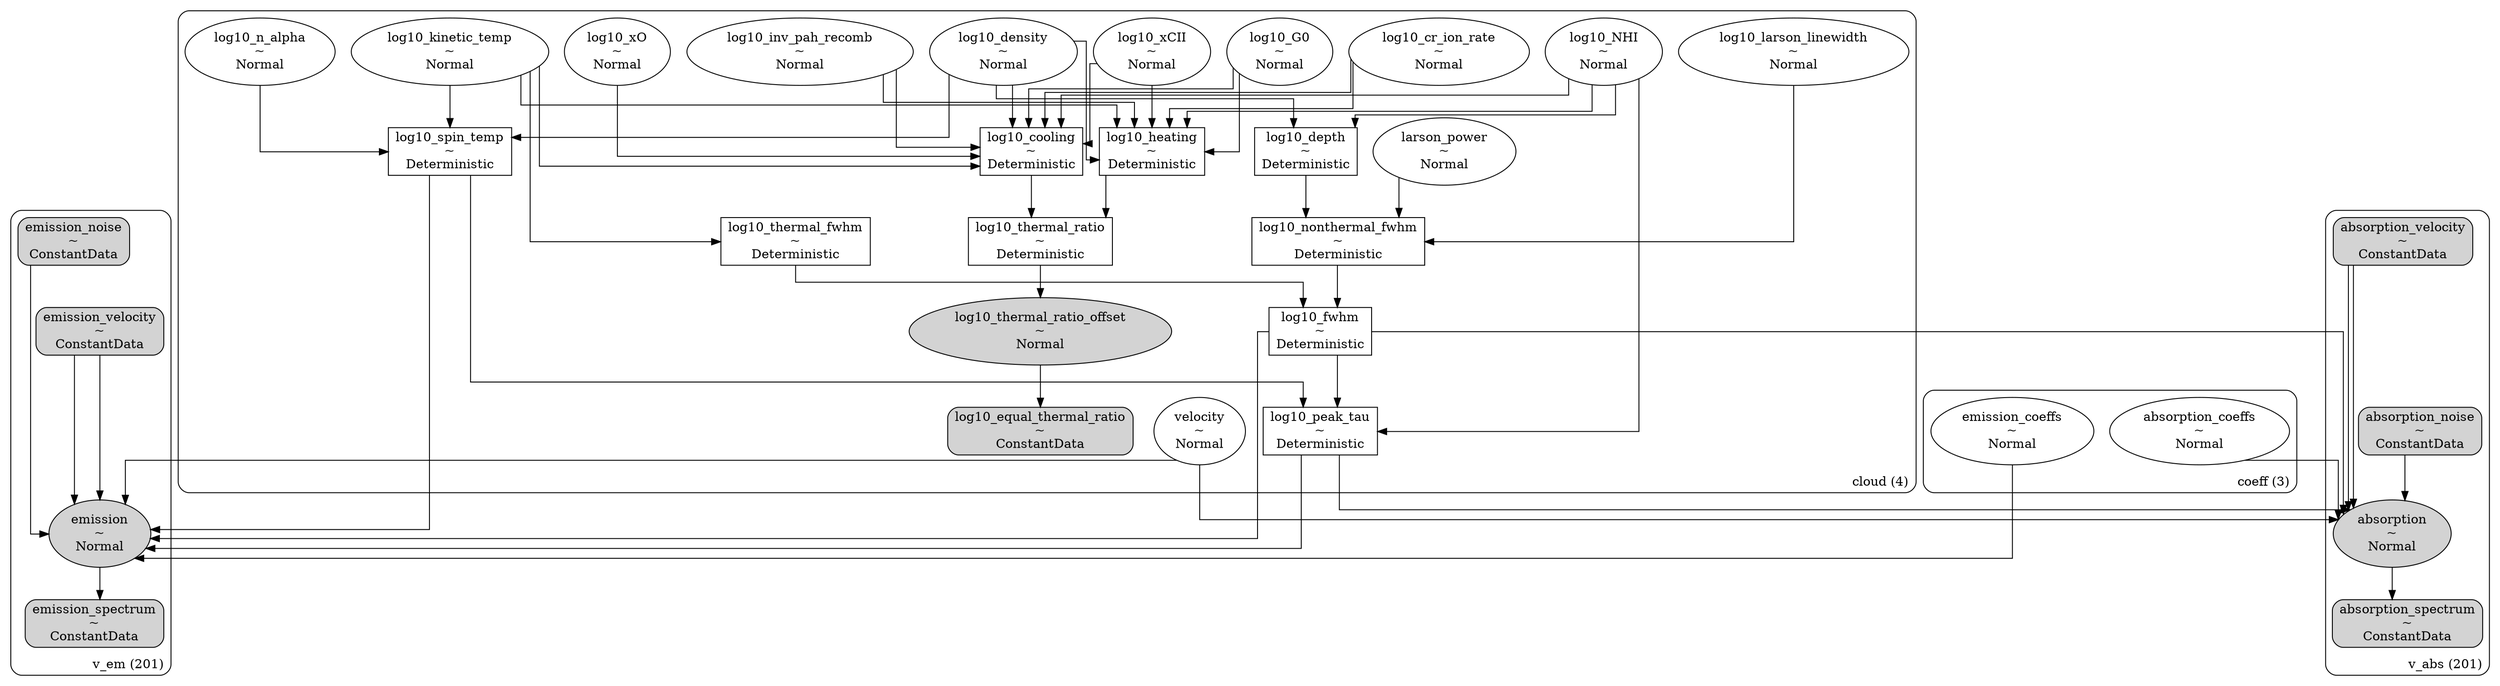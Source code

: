 digraph {
	graph [newrank=false,
		rankdir=TB,
		splines=ortho
	];
	subgraph "clusterv_em (201)" {
		graph [label="v_em (201)",
			labeljust=r,
			labelloc=b,
			style=rounded
		];
		emission_spectrum	[label="emission_spectrum
~
ConstantData",
			shape=box,
			style="rounded, filled"];
		emission_spectrum	[label="emission_spectrum
~
ConstantData",
			shape=box,
			style="rounded, filled"];
		emission_velocity	[label="emission_velocity
~
ConstantData",
			shape=box,
			style="rounded, filled"];
		emission_velocity	[label="emission_velocity
~
ConstantData",
			shape=box,
			style="rounded, filled"];
		emission	[label="emission
~
Normal",
			shape=ellipse,
			style=filled];
		emission_noise	[label="emission_noise
~
ConstantData",
			shape=box,
			style="rounded, filled"];
	}
	subgraph "clusterv_abs (201)" {
		graph [label="v_abs (201)",
			labeljust=r,
			labelloc=b,
			style=rounded
		];
		absorption	[label="absorption
~
Normal",
			shape=ellipse,
			style=filled];
		absorption_noise	[label="absorption_noise
~
ConstantData",
			shape=box,
			style="rounded, filled"];
		absorption_spectrum	[label="absorption_spectrum
~
ConstantData",
			shape=box,
			style="rounded, filled"];
		absorption_velocity	[label="absorption_velocity
~
ConstantData",
			shape=box,
			style="rounded, filled"];
		absorption_spectrum	[label="absorption_spectrum
~
ConstantData",
			shape=box,
			style="rounded, filled"];
		absorption_velocity	[label="absorption_velocity
~
ConstantData",
			shape=box,
			style="rounded, filled"];
	}
	subgraph "clustercloud (4)" {
		graph [label="cloud (4)",
			labeljust=r,
			labelloc=b,
			style=rounded
		];
		log10_thermal_ratio	[label="log10_thermal_ratio
~
Deterministic",
			shape=box];
		log10_xO	[label="log10_xO
~
Normal",
			shape=ellipse];
		log10_thermal_ratio_offset	[label="log10_thermal_ratio_offset
~
Normal",
			shape=ellipse,
			style=filled];
		log10_depth	[label="log10_depth
~
Deterministic",
			shape=box];
		log10_spin_temp	[label="log10_spin_temp
~
Deterministic",
			shape=box];
		log10_nonthermal_fwhm	[label="log10_nonthermal_fwhm
~
Deterministic",
			shape=box];
		larson_power	[label="larson_power
~
Normal",
			shape=ellipse];
		log10_equal_thermal_ratio	[label="log10_equal_thermal_ratio
~
ConstantData",
			shape=box,
			style="rounded, filled"];
		log10_NHI	[label="log10_NHI
~
Normal",
			shape=ellipse];
		log10_peak_tau	[label="log10_peak_tau
~
Deterministic",
			shape=box];
		log10_thermal_fwhm	[label="log10_thermal_fwhm
~
Deterministic",
			shape=box];
		log10_fwhm	[label="log10_fwhm
~
Deterministic",
			shape=box];
		log10_heating	[label="log10_heating
~
Deterministic",
			shape=box];
		log10_kinetic_temp	[label="log10_kinetic_temp
~
Normal",
			shape=ellipse];
		velocity	[label="velocity
~
Normal",
			shape=ellipse];
		log10_G0	[label="log10_G0
~
Normal",
			shape=ellipse];
		log10_n_alpha	[label="log10_n_alpha
~
Normal",
			shape=ellipse];
		log10_xCII	[label="log10_xCII
~
Normal",
			shape=ellipse];
		log10_inv_pah_recomb	[label="log10_inv_pah_recomb
~
Normal",
			shape=ellipse];
		log10_cr_ion_rate	[label="log10_cr_ion_rate
~
Normal",
			shape=ellipse];
		log10_density	[label="log10_density
~
Normal",
			shape=ellipse];
		log10_cooling	[label="log10_cooling
~
Deterministic",
			shape=box];
		log10_larson_linewidth	[label="log10_larson_linewidth
~
Normal",
			shape=ellipse];
	}
	subgraph "clustercoeff (3)" {
		graph [label="coeff (3)",
			labeljust=r,
			labelloc=b,
			style=rounded
		];
		emission_coeffs	[label="emission_coeffs
~
Normal",
			shape=ellipse];
		absorption_coeffs	[label="absorption_coeffs
~
Normal",
			shape=ellipse];
	}
	emission_velocity -> emission	[minlen=1];
	emission_velocity -> emission	[minlen=2];
	emission -> emission_spectrum	[minlen=1];
	emission_noise -> emission	[minlen=3];
	absorption -> absorption_spectrum	[minlen=1];
	absorption_noise -> absorption	[minlen=1];
	absorption_velocity -> absorption	[minlen=2];
	absorption_velocity -> absorption	[minlen=3];
	log10_thermal_ratio -> log10_thermal_ratio_offset;
	log10_xO -> log10_cooling	[minlen=1];
	log10_thermal_ratio_offset -> log10_equal_thermal_ratio	[minlen=1];
	log10_depth -> log10_nonthermal_fwhm;
	log10_spin_temp -> emission;
	log10_spin_temp -> log10_peak_tau;
	log10_nonthermal_fwhm -> log10_fwhm;
	larson_power -> log10_nonthermal_fwhm	[minlen=1];
	log10_NHI -> log10_depth;
	log10_NHI -> log10_peak_tau;
	log10_NHI -> log10_heating;
	log10_NHI -> log10_cooling;
	log10_peak_tau -> emission;
	log10_peak_tau -> absorption;
	log10_thermal_fwhm -> log10_fwhm;
	log10_fwhm -> emission;
	log10_fwhm -> absorption;
	log10_fwhm -> log10_peak_tau;
	log10_heating -> log10_thermal_ratio;
	log10_kinetic_temp -> log10_spin_temp;
	log10_kinetic_temp -> log10_thermal_fwhm;
	log10_kinetic_temp -> log10_heating;
	log10_kinetic_temp -> log10_cooling;
	velocity -> emission;
	velocity -> absorption;
	log10_G0 -> log10_heating;
	log10_G0 -> log10_cooling;
	log10_n_alpha -> log10_spin_temp	[minlen=1];
	log10_xCII -> log10_heating;
	log10_xCII -> log10_cooling;
	log10_inv_pah_recomb -> log10_heating;
	log10_inv_pah_recomb -> log10_cooling;
	log10_cr_ion_rate -> log10_heating;
	log10_cr_ion_rate -> log10_cooling;
	log10_density -> log10_depth;
	log10_density -> log10_spin_temp;
	log10_density -> log10_heating;
	log10_density -> log10_cooling;
	log10_cooling -> log10_thermal_ratio;
	log10_larson_linewidth -> log10_nonthermal_fwhm	[minlen=2];
	emission_coeffs -> emission	[minlen=1];
	absorption_coeffs -> absorption	[minlen=1];
}
